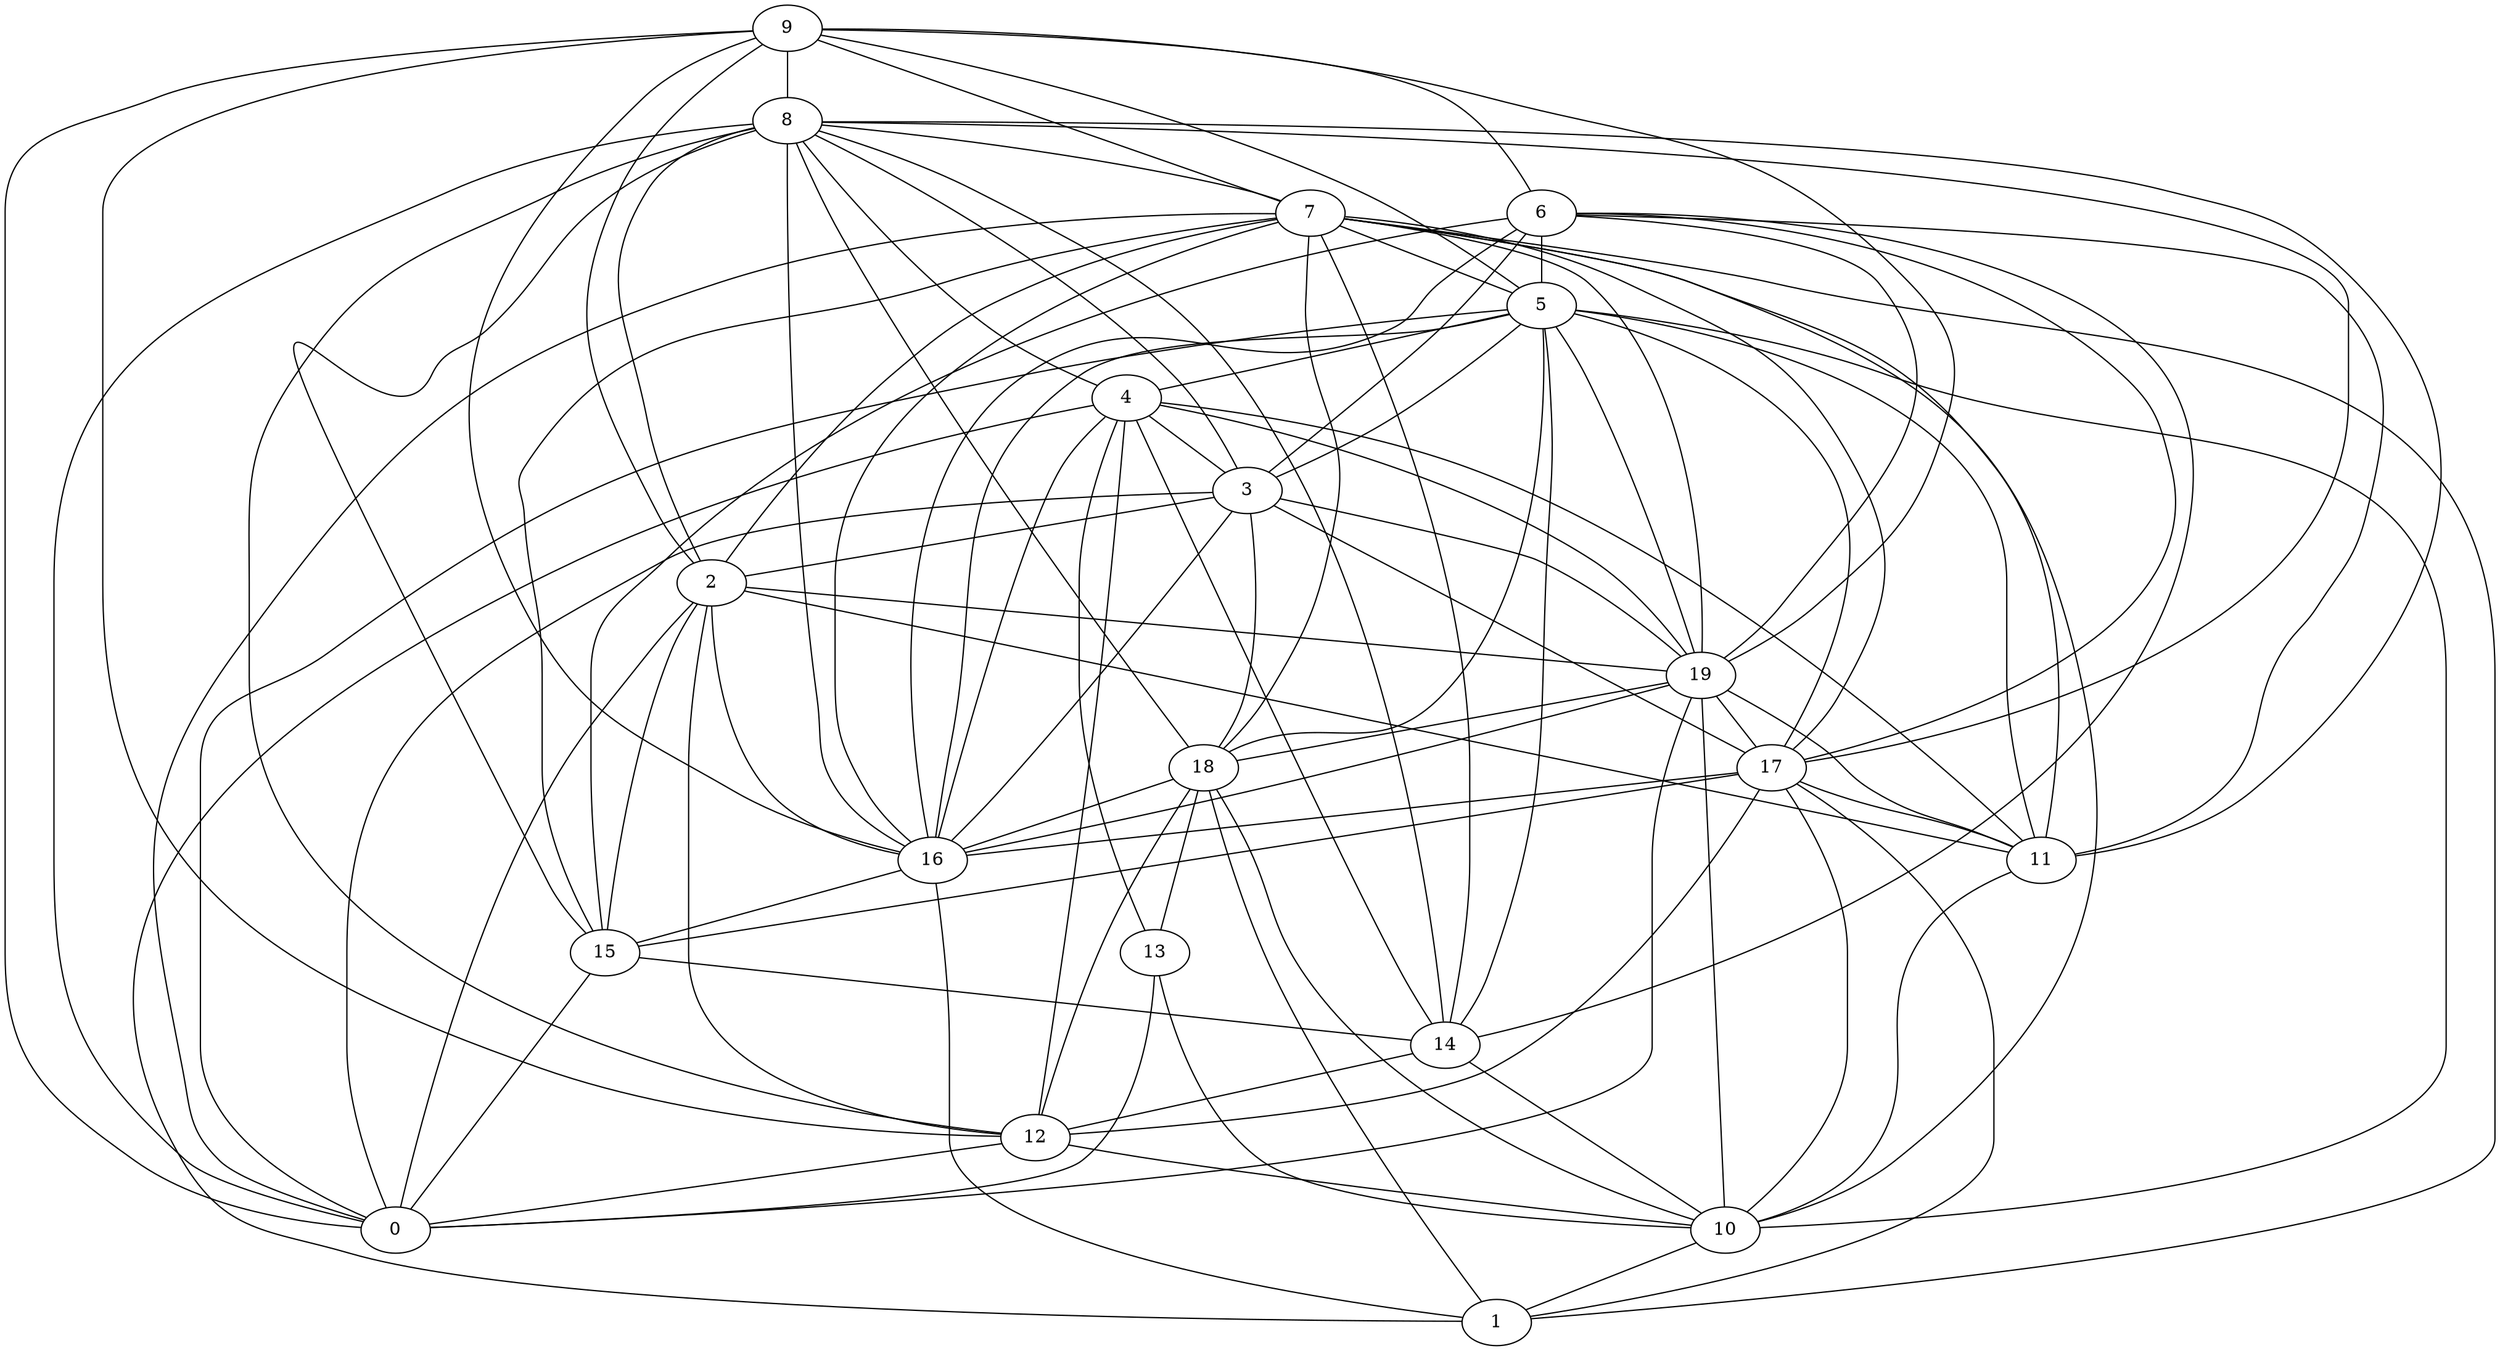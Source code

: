 digraph GG_graph {

subgraph G_graph {
edge [color = black]
"12" -> "10" [dir = none]
"5" -> "4" [dir = none]
"5" -> "0" [dir = none]
"5" -> "11" [dir = none]
"5" -> "17" [dir = none]
"13" -> "0" [dir = none]
"15" -> "0" [dir = none]
"18" -> "1" [dir = none]
"18" -> "10" [dir = none]
"18" -> "13" [dir = none]
"11" -> "10" [dir = none]
"2" -> "15" [dir = none]
"2" -> "11" [dir = none]
"9" -> "8" [dir = none]
"9" -> "7" [dir = none]
"9" -> "2" [dir = none]
"8" -> "7" [dir = none]
"8" -> "11" [dir = none]
"3" -> "2" [dir = none]
"3" -> "19" [dir = none]
"19" -> "11" [dir = none]
"19" -> "10" [dir = none]
"19" -> "16" [dir = none]
"6" -> "17" [dir = none]
"6" -> "14" [dir = none]
"6" -> "15" [dir = none]
"6" -> "3" [dir = none]
"14" -> "12" [dir = none]
"4" -> "16" [dir = none]
"4" -> "14" [dir = none]
"4" -> "12" [dir = none]
"17" -> "15" [dir = none]
"17" -> "10" [dir = none]
"7" -> "14" [dir = none]
"7" -> "18" [dir = none]
"7" -> "1" [dir = none]
"7" -> "10" [dir = none]
"7" -> "0" [dir = none]
"7" -> "2" [dir = none]
"4" -> "11" [dir = none]
"19" -> "17" [dir = none]
"18" -> "12" [dir = none]
"2" -> "12" [dir = none]
"2" -> "16" [dir = none]
"9" -> "12" [dir = none]
"6" -> "11" [dir = none]
"5" -> "3" [dir = none]
"9" -> "6" [dir = none]
"17" -> "1" [dir = none]
"8" -> "12" [dir = none]
"6" -> "5" [dir = none]
"13" -> "10" [dir = none]
"15" -> "14" [dir = none]
"6" -> "16" [dir = none]
"17" -> "16" [dir = none]
"3" -> "0" [dir = none]
"8" -> "14" [dir = none]
"4" -> "13" [dir = none]
"5" -> "10" [dir = none]
"8" -> "15" [dir = none]
"7" -> "11" [dir = none]
"19" -> "0" [dir = none]
"8" -> "16" [dir = none]
"7" -> "15" [dir = none]
"3" -> "17" [dir = none]
"14" -> "10" [dir = none]
"17" -> "12" [dir = none]
"5" -> "19" [dir = none]
"4" -> "19" [dir = none]
"5" -> "14" [dir = none]
"12" -> "0" [dir = none]
"17" -> "11" [dir = none]
"3" -> "18" [dir = none]
"5" -> "18" [dir = none]
"2" -> "0" [dir = none]
"8" -> "17" [dir = none]
"3" -> "16" [dir = none]
"8" -> "2" [dir = none]
"18" -> "16" [dir = none]
"7" -> "5" [dir = none]
"9" -> "5" [dir = none]
"8" -> "4" [dir = none]
"7" -> "17" [dir = none]
"6" -> "19" [dir = none]
"5" -> "16" [dir = none]
"9" -> "0" [dir = none]
"7" -> "19" [dir = none]
"9" -> "16" [dir = none]
"9" -> "19" [dir = none]
"8" -> "18" [dir = none]
"2" -> "19" [dir = none]
"8" -> "3" [dir = none]
"16" -> "1" [dir = none]
"10" -> "1" [dir = none]
"8" -> "0" [dir = none]
"19" -> "18" [dir = none]
"4" -> "3" [dir = none]
"16" -> "15" [dir = none]
"7" -> "16" [dir = none]
"4" -> "1" [dir = none]
}

}
